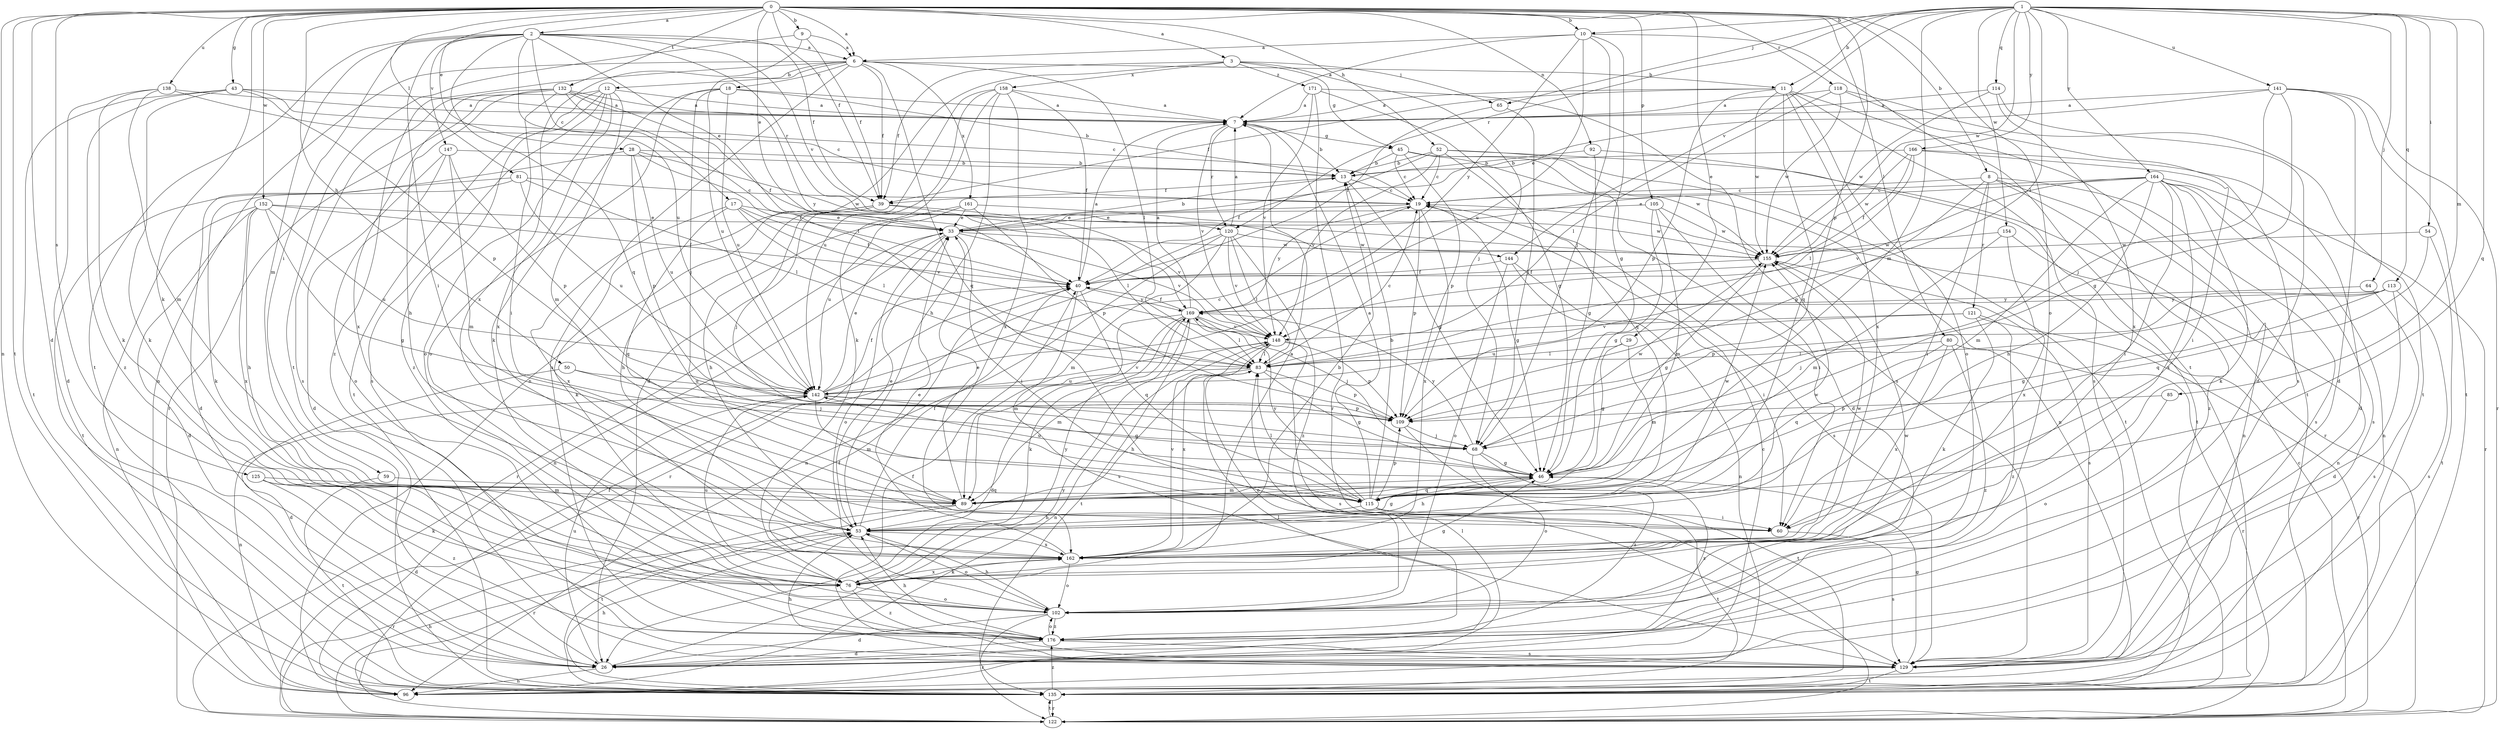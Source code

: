 strict digraph  {
0;
1;
2;
3;
6;
7;
8;
9;
10;
11;
12;
13;
17;
18;
19;
26;
28;
29;
33;
39;
40;
43;
45;
46;
50;
52;
53;
54;
59;
60;
64;
65;
68;
76;
80;
81;
83;
85;
89;
92;
96;
102;
105;
109;
113;
114;
115;
118;
120;
121;
122;
125;
129;
132;
135;
138;
141;
142;
144;
147;
148;
152;
154;
155;
158;
161;
162;
164;
166;
169;
171;
176;
0 -> 2  [label=a];
0 -> 3  [label=a];
0 -> 6  [label=a];
0 -> 8  [label=b];
0 -> 9  [label=b];
0 -> 10  [label=b];
0 -> 26  [label=d];
0 -> 28  [label=e];
0 -> 29  [label=e];
0 -> 33  [label=e];
0 -> 39  [label=f];
0 -> 43  [label=g];
0 -> 50  [label=h];
0 -> 52  [label=h];
0 -> 76  [label=k];
0 -> 80  [label=l];
0 -> 81  [label=l];
0 -> 92  [label=n];
0 -> 96  [label=n];
0 -> 102  [label=o];
0 -> 105  [label=p];
0 -> 109  [label=p];
0 -> 118  [label=r];
0 -> 125  [label=s];
0 -> 132  [label=t];
0 -> 135  [label=t];
0 -> 138  [label=u];
0 -> 152  [label=w];
1 -> 10  [label=b];
1 -> 11  [label=b];
1 -> 54  [label=i];
1 -> 64  [label=j];
1 -> 65  [label=j];
1 -> 83  [label=l];
1 -> 85  [label=m];
1 -> 89  [label=m];
1 -> 113  [label=q];
1 -> 114  [label=q];
1 -> 115  [label=q];
1 -> 120  [label=r];
1 -> 141  [label=u];
1 -> 144  [label=v];
1 -> 154  [label=w];
1 -> 155  [label=w];
1 -> 164  [label=y];
1 -> 166  [label=y];
2 -> 6  [label=a];
2 -> 17  [label=c];
2 -> 33  [label=e];
2 -> 39  [label=f];
2 -> 59  [label=i];
2 -> 60  [label=i];
2 -> 89  [label=m];
2 -> 115  [label=q];
2 -> 120  [label=r];
2 -> 135  [label=t];
2 -> 142  [label=u];
2 -> 144  [label=v];
2 -> 147  [label=v];
3 -> 39  [label=f];
3 -> 45  [label=g];
3 -> 65  [label=j];
3 -> 68  [label=j];
3 -> 96  [label=n];
3 -> 158  [label=x];
3 -> 171  [label=z];
6 -> 11  [label=b];
6 -> 12  [label=b];
6 -> 18  [label=c];
6 -> 39  [label=f];
6 -> 83  [label=l];
6 -> 96  [label=n];
6 -> 115  [label=q];
6 -> 129  [label=s];
6 -> 142  [label=u];
6 -> 161  [label=x];
6 -> 176  [label=z];
7 -> 13  [label=b];
7 -> 45  [label=g];
7 -> 120  [label=r];
7 -> 148  [label=v];
8 -> 19  [label=c];
8 -> 60  [label=i];
8 -> 96  [label=n];
8 -> 109  [label=p];
8 -> 121  [label=r];
8 -> 129  [label=s];
8 -> 176  [label=z];
9 -> 6  [label=a];
9 -> 39  [label=f];
9 -> 135  [label=t];
9 -> 162  [label=x];
10 -> 6  [label=a];
10 -> 7  [label=a];
10 -> 46  [label=g];
10 -> 68  [label=j];
10 -> 135  [label=t];
10 -> 142  [label=u];
10 -> 169  [label=y];
11 -> 7  [label=a];
11 -> 39  [label=f];
11 -> 102  [label=o];
11 -> 109  [label=p];
11 -> 115  [label=q];
11 -> 129  [label=s];
11 -> 135  [label=t];
11 -> 155  [label=w];
11 -> 162  [label=x];
12 -> 7  [label=a];
12 -> 89  [label=m];
12 -> 102  [label=o];
12 -> 122  [label=r];
12 -> 129  [label=s];
12 -> 135  [label=t];
12 -> 162  [label=x];
12 -> 176  [label=z];
13 -> 19  [label=c];
13 -> 39  [label=f];
13 -> 46  [label=g];
17 -> 33  [label=e];
17 -> 40  [label=f];
17 -> 83  [label=l];
17 -> 115  [label=q];
17 -> 148  [label=v];
17 -> 162  [label=x];
18 -> 7  [label=a];
18 -> 13  [label=b];
18 -> 68  [label=j];
18 -> 76  [label=k];
18 -> 102  [label=o];
18 -> 142  [label=u];
19 -> 33  [label=e];
19 -> 46  [label=g];
19 -> 109  [label=p];
19 -> 129  [label=s];
19 -> 162  [label=x];
19 -> 169  [label=y];
26 -> 83  [label=l];
26 -> 96  [label=n];
26 -> 142  [label=u];
26 -> 169  [label=y];
28 -> 13  [label=b];
28 -> 26  [label=d];
28 -> 40  [label=f];
28 -> 109  [label=p];
28 -> 142  [label=u];
28 -> 155  [label=w];
29 -> 46  [label=g];
29 -> 83  [label=l];
29 -> 89  [label=m];
33 -> 13  [label=b];
33 -> 60  [label=i];
33 -> 96  [label=n];
33 -> 102  [label=o];
33 -> 122  [label=r];
33 -> 148  [label=v];
33 -> 155  [label=w];
39 -> 53  [label=h];
39 -> 68  [label=j];
39 -> 76  [label=k];
39 -> 83  [label=l];
39 -> 148  [label=v];
40 -> 7  [label=a];
40 -> 115  [label=q];
40 -> 129  [label=s];
40 -> 169  [label=y];
43 -> 7  [label=a];
43 -> 19  [label=c];
43 -> 76  [label=k];
43 -> 109  [label=p];
43 -> 135  [label=t];
43 -> 176  [label=z];
45 -> 13  [label=b];
45 -> 19  [label=c];
45 -> 26  [label=d];
45 -> 96  [label=n];
45 -> 109  [label=p];
45 -> 155  [label=w];
46 -> 53  [label=h];
46 -> 89  [label=m];
46 -> 115  [label=q];
46 -> 142  [label=u];
46 -> 176  [label=z];
50 -> 26  [label=d];
50 -> 68  [label=j];
50 -> 142  [label=u];
52 -> 13  [label=b];
52 -> 19  [label=c];
52 -> 40  [label=f];
52 -> 115  [label=q];
52 -> 122  [label=r];
52 -> 135  [label=t];
52 -> 148  [label=v];
53 -> 33  [label=e];
53 -> 40  [label=f];
53 -> 46  [label=g];
53 -> 102  [label=o];
53 -> 122  [label=r];
53 -> 155  [label=w];
53 -> 162  [label=x];
54 -> 115  [label=q];
54 -> 135  [label=t];
54 -> 155  [label=w];
59 -> 115  [label=q];
59 -> 135  [label=t];
60 -> 129  [label=s];
64 -> 129  [label=s];
64 -> 169  [label=y];
65 -> 40  [label=f];
65 -> 68  [label=j];
68 -> 46  [label=g];
68 -> 102  [label=o];
68 -> 155  [label=w];
68 -> 169  [label=y];
68 -> 176  [label=z];
76 -> 7  [label=a];
76 -> 46  [label=g];
76 -> 102  [label=o];
76 -> 142  [label=u];
76 -> 162  [label=x];
76 -> 169  [label=y];
76 -> 176  [label=z];
80 -> 83  [label=l];
80 -> 115  [label=q];
80 -> 122  [label=r];
80 -> 162  [label=x];
80 -> 176  [label=z];
81 -> 19  [label=c];
81 -> 76  [label=k];
81 -> 83  [label=l];
81 -> 135  [label=t];
81 -> 142  [label=u];
83 -> 19  [label=c];
83 -> 46  [label=g];
83 -> 53  [label=h];
83 -> 102  [label=o];
83 -> 109  [label=p];
83 -> 142  [label=u];
85 -> 102  [label=o];
85 -> 109  [label=p];
89 -> 33  [label=e];
89 -> 122  [label=r];
89 -> 135  [label=t];
92 -> 13  [label=b];
92 -> 46  [label=g];
92 -> 135  [label=t];
96 -> 19  [label=c];
96 -> 40  [label=f];
96 -> 83  [label=l];
102 -> 26  [label=d];
102 -> 53  [label=h];
102 -> 122  [label=r];
102 -> 155  [label=w];
102 -> 176  [label=z];
105 -> 33  [label=e];
105 -> 46  [label=g];
105 -> 60  [label=i];
105 -> 89  [label=m];
105 -> 155  [label=w];
109 -> 68  [label=j];
109 -> 135  [label=t];
113 -> 26  [label=d];
113 -> 46  [label=g];
113 -> 68  [label=j];
113 -> 109  [label=p];
113 -> 129  [label=s];
113 -> 169  [label=y];
114 -> 7  [label=a];
114 -> 26  [label=d];
114 -> 155  [label=w];
114 -> 162  [label=x];
115 -> 7  [label=a];
115 -> 13  [label=b];
115 -> 53  [label=h];
115 -> 60  [label=i];
115 -> 83  [label=l];
115 -> 109  [label=p];
115 -> 135  [label=t];
115 -> 155  [label=w];
115 -> 169  [label=y];
118 -> 7  [label=a];
118 -> 83  [label=l];
118 -> 129  [label=s];
118 -> 135  [label=t];
118 -> 155  [label=w];
120 -> 7  [label=a];
120 -> 83  [label=l];
120 -> 89  [label=m];
120 -> 96  [label=n];
120 -> 122  [label=r];
120 -> 148  [label=v];
120 -> 155  [label=w];
120 -> 176  [label=z];
121 -> 76  [label=k];
121 -> 122  [label=r];
121 -> 142  [label=u];
121 -> 148  [label=v];
121 -> 176  [label=z];
122 -> 19  [label=c];
122 -> 53  [label=h];
122 -> 135  [label=t];
125 -> 26  [label=d];
125 -> 76  [label=k];
125 -> 89  [label=m];
125 -> 176  [label=z];
129 -> 40  [label=f];
129 -> 46  [label=g];
129 -> 53  [label=h];
129 -> 135  [label=t];
132 -> 7  [label=a];
132 -> 40  [label=f];
132 -> 53  [label=h];
132 -> 60  [label=i];
132 -> 83  [label=l];
132 -> 129  [label=s];
132 -> 162  [label=x];
132 -> 169  [label=y];
135 -> 53  [label=h];
135 -> 122  [label=r];
135 -> 176  [label=z];
138 -> 7  [label=a];
138 -> 19  [label=c];
138 -> 26  [label=d];
138 -> 76  [label=k];
138 -> 89  [label=m];
141 -> 7  [label=a];
141 -> 26  [label=d];
141 -> 33  [label=e];
141 -> 46  [label=g];
141 -> 68  [label=j];
141 -> 122  [label=r];
141 -> 135  [label=t];
142 -> 19  [label=c];
142 -> 33  [label=e];
142 -> 40  [label=f];
142 -> 46  [label=g];
142 -> 89  [label=m];
142 -> 96  [label=n];
142 -> 109  [label=p];
142 -> 148  [label=v];
144 -> 40  [label=f];
144 -> 60  [label=i];
144 -> 96  [label=n];
144 -> 102  [label=o];
147 -> 13  [label=b];
147 -> 26  [label=d];
147 -> 89  [label=m];
147 -> 102  [label=o];
147 -> 109  [label=p];
148 -> 83  [label=l];
148 -> 89  [label=m];
148 -> 96  [label=n];
148 -> 109  [label=p];
148 -> 129  [label=s];
148 -> 162  [label=x];
152 -> 26  [label=d];
152 -> 33  [label=e];
152 -> 40  [label=f];
152 -> 46  [label=g];
152 -> 53  [label=h];
152 -> 96  [label=n];
152 -> 142  [label=u];
152 -> 162  [label=x];
154 -> 89  [label=m];
154 -> 96  [label=n];
154 -> 155  [label=w];
154 -> 162  [label=x];
155 -> 40  [label=f];
155 -> 46  [label=g];
155 -> 129  [label=s];
158 -> 7  [label=a];
158 -> 26  [label=d];
158 -> 40  [label=f];
158 -> 53  [label=h];
158 -> 76  [label=k];
158 -> 142  [label=u];
158 -> 162  [label=x];
161 -> 33  [label=e];
161 -> 53  [label=h];
161 -> 109  [label=p];
161 -> 142  [label=u];
161 -> 155  [label=w];
162 -> 13  [label=b];
162 -> 33  [label=e];
162 -> 76  [label=k];
162 -> 102  [label=o];
162 -> 148  [label=v];
162 -> 155  [label=w];
164 -> 19  [label=c];
164 -> 33  [label=e];
164 -> 53  [label=h];
164 -> 60  [label=i];
164 -> 76  [label=k];
164 -> 89  [label=m];
164 -> 96  [label=n];
164 -> 122  [label=r];
164 -> 129  [label=s];
164 -> 148  [label=v];
164 -> 162  [label=x];
166 -> 13  [label=b];
166 -> 26  [label=d];
166 -> 40  [label=f];
166 -> 60  [label=i];
166 -> 83  [label=l];
166 -> 155  [label=w];
169 -> 7  [label=a];
169 -> 26  [label=d];
169 -> 40  [label=f];
169 -> 68  [label=j];
169 -> 76  [label=k];
169 -> 83  [label=l];
169 -> 89  [label=m];
169 -> 135  [label=t];
169 -> 148  [label=v];
171 -> 7  [label=a];
171 -> 46  [label=g];
171 -> 122  [label=r];
171 -> 129  [label=s];
171 -> 148  [label=v];
176 -> 26  [label=d];
176 -> 40  [label=f];
176 -> 53  [label=h];
176 -> 102  [label=o];
176 -> 129  [label=s];
}
